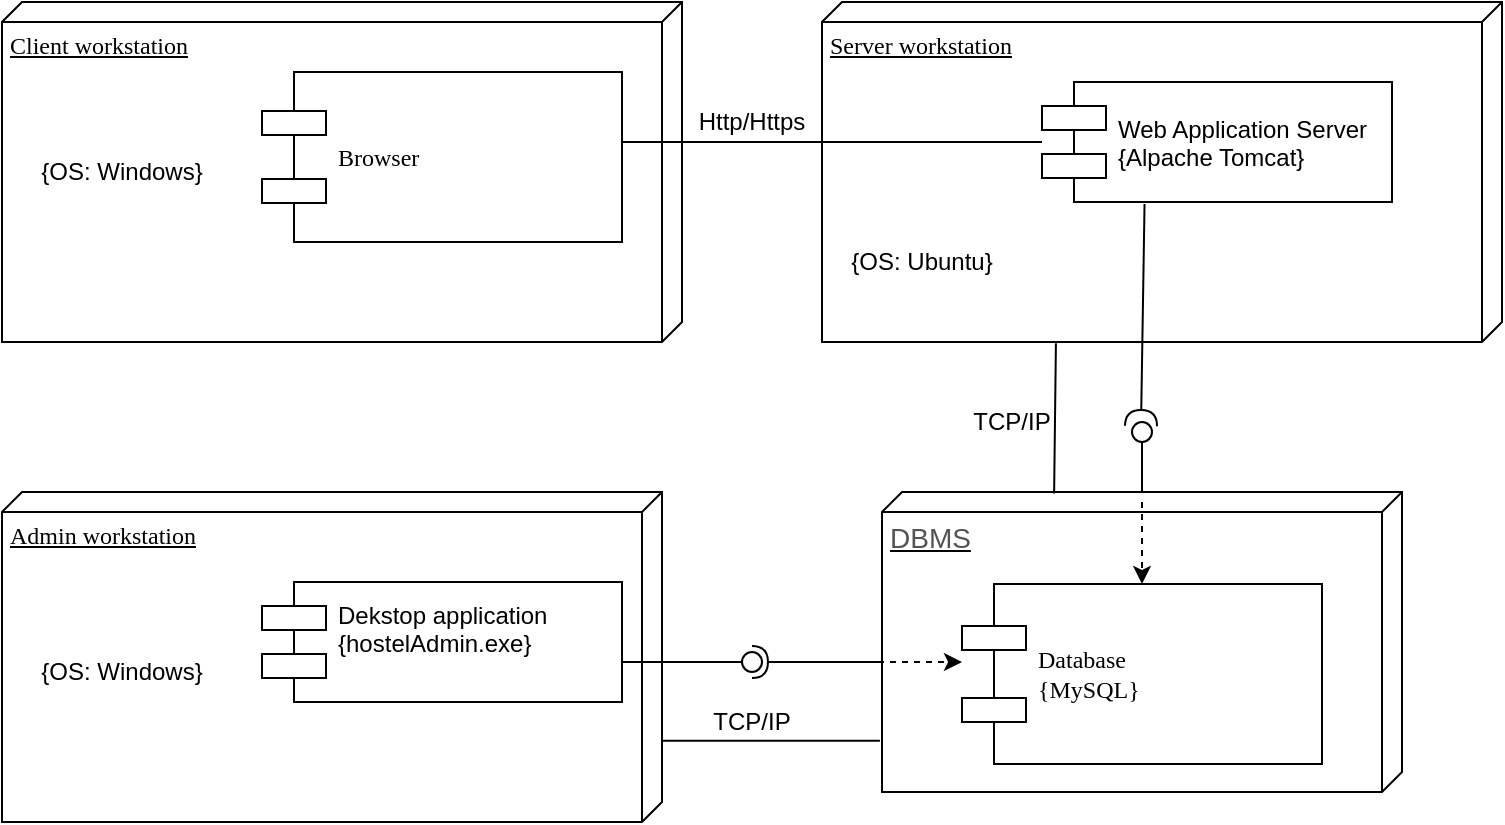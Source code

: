 <mxfile version="12.1.7" type="device" pages="1"><diagram name="Page-1" id="5f0bae14-7c28-e335-631c-24af17079c00"><mxGraphModel dx="1023" dy="530" grid="0" gridSize="10" guides="1" tooltips="1" connect="1" arrows="1" fold="1" page="1" pageScale="1" pageWidth="1100" pageHeight="850" background="#ffffff" math="0" shadow="0"><root><mxCell id="0"/><mxCell id="1" parent="0"/><mxCell id="39150e848f15840c-1" value="Client workstation" style="verticalAlign=top;align=left;spacingTop=8;spacingLeft=2;spacingRight=12;shape=cube;size=10;direction=south;fontStyle=4;html=1;rounded=0;shadow=0;comic=0;labelBackgroundColor=none;strokeColor=#000000;strokeWidth=1;fillColor=#ffffff;fontFamily=Verdana;fontSize=12;fontColor=#000000;" parent="1" vertex="1"><mxGeometry x="120" y="70" width="340" height="170" as="geometry"/></mxCell><mxCell id="39150e848f15840c-2" value="Server workstation" style="verticalAlign=top;align=left;spacingTop=8;spacingLeft=2;spacingRight=12;shape=cube;size=10;direction=south;fontStyle=4;html=1;rounded=0;shadow=0;comic=0;labelBackgroundColor=none;strokeColor=#000000;strokeWidth=1;fillColor=#ffffff;fontFamily=Verdana;fontSize=12;fontColor=#000000;" parent="1" vertex="1"><mxGeometry x="530" y="70" width="340" height="170" as="geometry"/></mxCell><mxCell id="39150e848f15840c-3" value="&lt;span style=&quot;color: rgb(84 , 84 , 84) ; font-family: &amp;#34;arial&amp;#34; , sans-serif ; font-size: 14px ; white-space: normal ; background-color: rgb(255 , 255 , 255)&quot;&gt;DBMS&lt;/span&gt;" style="verticalAlign=top;align=left;spacingTop=8;spacingLeft=2;spacingRight=12;shape=cube;size=10;direction=south;fontStyle=4;html=1;rounded=0;shadow=0;comic=0;labelBackgroundColor=none;strokeColor=#000000;strokeWidth=1;fillColor=#ffffff;fontFamily=Verdana;fontSize=12;fontColor=#000000;" parent="1" vertex="1"><mxGeometry x="560" y="315" width="260" height="150" as="geometry"/></mxCell><mxCell id="39150e848f15840c-5" value="Browser" style="shape=component;align=left;spacingLeft=36;rounded=0;shadow=0;comic=0;labelBackgroundColor=none;strokeColor=#000000;strokeWidth=1;fillColor=#ffffff;fontFamily=Verdana;fontSize=12;fontColor=#000000;html=1;" parent="1" vertex="1"><mxGeometry x="250" y="105" width="180" height="85" as="geometry"/></mxCell><mxCell id="39150e848f15840c-10" value="Database&amp;nbsp;&lt;br&gt;{MySQL}" style="shape=component;align=left;spacingLeft=36;rounded=0;shadow=0;comic=0;labelBackgroundColor=none;strokeColor=#000000;strokeWidth=1;fillColor=#ffffff;fontFamily=Verdana;fontSize=12;fontColor=#000000;html=1;" parent="1" vertex="1"><mxGeometry x="600" y="361" width="180" height="90" as="geometry"/></mxCell><mxCell id="EjMqiOwcmyMeJgUNoWnq-31" style="edgeStyle=orthogonalEdgeStyle;rounded=0;orthogonalLoop=1;jettySize=auto;html=1;entryX=1;entryY=0.412;entryDx=0;entryDy=0;entryPerimeter=0;endArrow=none;endFill=0;" edge="1" parent="1" source="EjMqiOwcmyMeJgUNoWnq-5" target="39150e848f15840c-5"><mxGeometry relative="1" as="geometry"/></mxCell><mxCell id="EjMqiOwcmyMeJgUNoWnq-5" value="Web Application Server&#10;{Alpache Tomcat}" style="shape=component;align=left;spacingLeft=36;" vertex="1" parent="1"><mxGeometry x="640" y="110" width="175" height="60" as="geometry"/></mxCell><mxCell id="EjMqiOwcmyMeJgUNoWnq-6" value="Admin workstation" style="verticalAlign=top;align=left;spacingTop=8;spacingLeft=2;spacingRight=12;shape=cube;size=10;direction=south;fontStyle=4;html=1;rounded=0;shadow=0;comic=0;labelBackgroundColor=none;strokeColor=#000000;strokeWidth=1;fillColor=#ffffff;fontFamily=Verdana;fontSize=12;fontColor=#000000;" vertex="1" parent="1"><mxGeometry x="120" y="315" width="330" height="165" as="geometry"/></mxCell><mxCell id="EjMqiOwcmyMeJgUNoWnq-7" value="Dekstop application&#10;{hostelAdmin.exe}&#10;" style="shape=component;align=left;spacingLeft=36;" vertex="1" parent="1"><mxGeometry x="250" y="360" width="180" height="60" as="geometry"/></mxCell><mxCell id="EjMqiOwcmyMeJgUNoWnq-8" value="{OS: Windows}" style="text;html=1;strokeColor=none;fillColor=none;align=center;verticalAlign=middle;whiteSpace=wrap;rounded=0;" vertex="1" parent="1"><mxGeometry x="130" y="120" width="100" height="70" as="geometry"/></mxCell><mxCell id="EjMqiOwcmyMeJgUNoWnq-9" value="{OS: Ubuntu}" style="text;html=1;strokeColor=none;fillColor=none;align=center;verticalAlign=middle;whiteSpace=wrap;rounded=0;" vertex="1" parent="1"><mxGeometry x="540" y="190" width="80" height="20" as="geometry"/></mxCell><mxCell id="EjMqiOwcmyMeJgUNoWnq-10" value="{OS: Windows}" style="text;html=1;strokeColor=none;fillColor=none;align=center;verticalAlign=middle;whiteSpace=wrap;rounded=0;" vertex="1" parent="1"><mxGeometry x="130" y="370" width="100" height="70" as="geometry"/></mxCell><mxCell id="EjMqiOwcmyMeJgUNoWnq-11" value="" style="endArrow=none;html=1;entryX=1.004;entryY=0.656;entryDx=0;entryDy=0;entryPerimeter=0;exitX=0.005;exitY=0.669;exitDx=0;exitDy=0;exitPerimeter=0;" edge="1" parent="1" source="39150e848f15840c-3" target="39150e848f15840c-2"><mxGeometry width="50" height="50" relative="1" as="geometry"><mxPoint x="710" y="290" as="sourcePoint"/><mxPoint x="760" y="240" as="targetPoint"/></mxGeometry></mxCell><mxCell id="EjMqiOwcmyMeJgUNoWnq-12" value="TCP/IP" style="text;html=1;strokeColor=none;fillColor=none;align=center;verticalAlign=middle;whiteSpace=wrap;rounded=0;" vertex="1" parent="1"><mxGeometry x="605" y="270" width="40" height="20" as="geometry"/></mxCell><mxCell id="EjMqiOwcmyMeJgUNoWnq-16" value="" style="rounded=0;orthogonalLoop=1;jettySize=auto;html=1;endArrow=none;endFill=0;" edge="1" target="EjMqiOwcmyMeJgUNoWnq-18" parent="1" source="39150e848f15840c-3"><mxGeometry relative="1" as="geometry"><mxPoint x="740" y="317" as="sourcePoint"/></mxGeometry></mxCell><mxCell id="EjMqiOwcmyMeJgUNoWnq-17" value="" style="rounded=0;orthogonalLoop=1;jettySize=auto;html=1;endArrow=halfCircle;endFill=0;entryX=0.5;entryY=0.5;entryDx=0;entryDy=0;endSize=6;strokeWidth=1;exitX=0.293;exitY=1.016;exitDx=0;exitDy=0;exitPerimeter=0;" edge="1" parent="1" source="EjMqiOwcmyMeJgUNoWnq-5"><mxGeometry relative="1" as="geometry"><mxPoint x="689.5" y="240" as="sourcePoint"/><mxPoint x="689.5" y="282" as="targetPoint"/></mxGeometry></mxCell><mxCell id="EjMqiOwcmyMeJgUNoWnq-18" value="" style="ellipse;whiteSpace=wrap;html=1;fontFamily=Helvetica;fontSize=12;fontColor=#000000;align=center;strokeColor=#000000;fillColor=#ffffff;points=[];aspect=fixed;resizable=0;" vertex="1" parent="1"><mxGeometry x="685" y="280" width="10" height="10" as="geometry"/></mxCell><mxCell id="EjMqiOwcmyMeJgUNoWnq-22" value="" style="endArrow=classic;html=1;dashed=1;entryX=0.5;entryY=0;entryDx=0;entryDy=0;" edge="1" parent="1" target="39150e848f15840c-10"><mxGeometry width="50" height="50" relative="1" as="geometry"><mxPoint x="690" y="320" as="sourcePoint"/><mxPoint x="765" y="201" as="targetPoint"/></mxGeometry></mxCell><mxCell id="EjMqiOwcmyMeJgUNoWnq-25" value="Http/Https" style="text;html=1;strokeColor=none;fillColor=none;align=center;verticalAlign=middle;whiteSpace=wrap;rounded=0;" vertex="1" parent="1"><mxGeometry x="475" y="120" width="40" height="20" as="geometry"/></mxCell><mxCell id="EjMqiOwcmyMeJgUNoWnq-27" value="TCP/IP" style="text;html=1;strokeColor=none;fillColor=none;align=center;verticalAlign=middle;whiteSpace=wrap;rounded=0;" vertex="1" parent="1"><mxGeometry x="475" y="420" width="40" height="20" as="geometry"/></mxCell><mxCell id="EjMqiOwcmyMeJgUNoWnq-39" value="" style="rounded=0;orthogonalLoop=1;jettySize=auto;html=1;endArrow=halfCircle;endFill=0;entryX=0.5;entryY=0.5;entryDx=0;entryDy=0;endSize=6;strokeWidth=1;" edge="1" target="EjMqiOwcmyMeJgUNoWnq-40" parent="1"><mxGeometry relative="1" as="geometry"><mxPoint x="559" y="400" as="sourcePoint"/></mxGeometry></mxCell><mxCell id="EjMqiOwcmyMeJgUNoWnq-49" value="" style="edgeStyle=orthogonalEdgeStyle;rounded=0;orthogonalLoop=1;jettySize=auto;html=1;endArrow=none;endFill=0;" edge="1" parent="1" source="EjMqiOwcmyMeJgUNoWnq-40" target="EjMqiOwcmyMeJgUNoWnq-7"><mxGeometry relative="1" as="geometry"><Array as="points"><mxPoint x="450" y="400"/><mxPoint x="450" y="400"/></Array></mxGeometry></mxCell><mxCell id="EjMqiOwcmyMeJgUNoWnq-40" value="" style="ellipse;whiteSpace=wrap;html=1;fontFamily=Helvetica;fontSize=12;fontColor=#000000;align=center;strokeColor=#000000;fillColor=#ffffff;points=[];aspect=fixed;resizable=0;" vertex="1" parent="1"><mxGeometry x="490" y="395" width="10" height="10" as="geometry"/></mxCell><mxCell id="EjMqiOwcmyMeJgUNoWnq-48" value="" style="endArrow=classic;html=1;dashed=1;" edge="1" parent="1"><mxGeometry width="50" height="50" relative="1" as="geometry"><mxPoint x="558" y="400" as="sourcePoint"/><mxPoint x="600" y="400" as="targetPoint"/></mxGeometry></mxCell><mxCell id="EjMqiOwcmyMeJgUNoWnq-50" value="" style="endArrow=none;html=1;entryX=0.829;entryY=1.004;entryDx=0;entryDy=0;entryPerimeter=0;exitX=0.754;exitY=0;exitDx=0;exitDy=0;exitPerimeter=0;" edge="1" parent="1" source="EjMqiOwcmyMeJgUNoWnq-6" target="39150e848f15840c-3"><mxGeometry width="50" height="50" relative="1" as="geometry"><mxPoint x="120" y="550" as="sourcePoint"/><mxPoint x="170" y="500" as="targetPoint"/></mxGeometry></mxCell></root></mxGraphModel></diagram></mxfile>